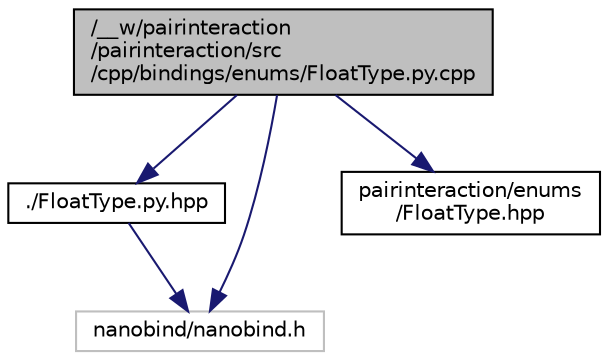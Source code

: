 digraph "/__w/pairinteraction/pairinteraction/src/cpp/bindings/enums/FloatType.py.cpp"
{
 // INTERACTIVE_SVG=YES
 // LATEX_PDF_SIZE
  bgcolor="transparent";
  edge [fontname="Helvetica",fontsize="10",labelfontname="Helvetica",labelfontsize="10"];
  node [fontname="Helvetica",fontsize="10",shape=record];
  Node1 [label="/__w/pairinteraction\l/pairinteraction/src\l/cpp/bindings/enums/FloatType.py.cpp",height=0.2,width=0.4,color="black", fillcolor="grey75", style="filled", fontcolor="black",tooltip=" "];
  Node1 -> Node2 [color="midnightblue",fontsize="10",style="solid",fontname="Helvetica"];
  Node2 [label="./FloatType.py.hpp",height=0.2,width=0.4,color="black",URL="$FloatType_8py_8hpp.html",tooltip=" "];
  Node2 -> Node3 [color="midnightblue",fontsize="10",style="solid",fontname="Helvetica"];
  Node3 [label="nanobind/nanobind.h",height=0.2,width=0.4,color="grey75",tooltip=" "];
  Node1 -> Node4 [color="midnightblue",fontsize="10",style="solid",fontname="Helvetica"];
  Node4 [label="pairinteraction/enums\l/FloatType.hpp",height=0.2,width=0.4,color="black",URL="$FloatType_8hpp.html",tooltip=" "];
  Node1 -> Node3 [color="midnightblue",fontsize="10",style="solid",fontname="Helvetica"];
}
